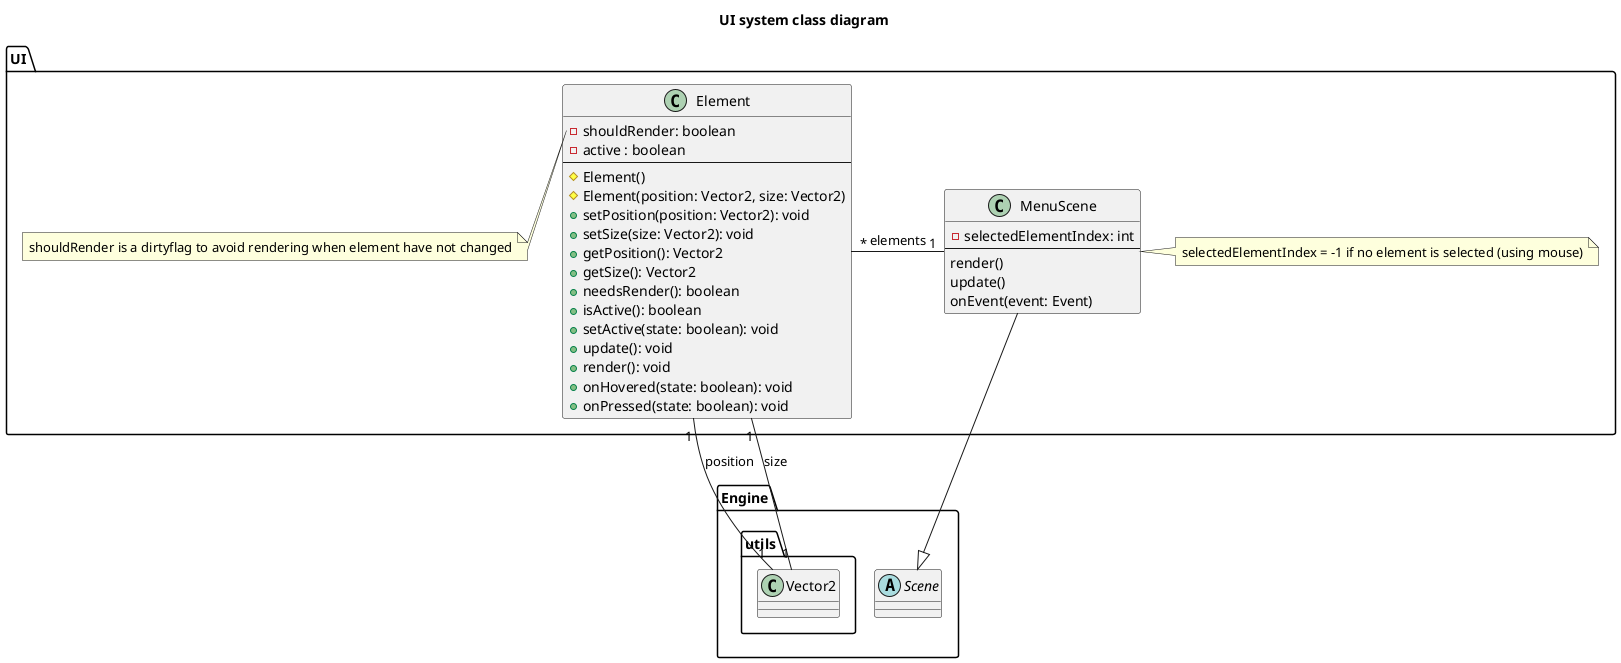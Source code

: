 @startuml
title UI system class diagram

package UI {
    class Element {
        - shouldRender: boolean
        - active : boolean
        ---
        # Element()
        # Element(position: Vector2, size: Vector2)
        + setPosition(position: Vector2): void
        + setSize(size: Vector2): void
        + getPosition(): Vector2
        + getSize(): Vector2
        + needsRender(): boolean
        + isActive(): boolean
        + setActive(state: boolean): void
        + update(): void
        + render(): void
        + onHovered(state: boolean): void
        + onPressed(state: boolean): void
    }
    note left of Element::shouldRender
        shouldRender is a dirtyflag to avoid rendering when element have not changed
    end note

    class MenuScene {
        - selectedElementIndex: int
        ---
        render()
        update()
        onEvent(event: Event)
    }
    note right: selectedElementIndex = -1 if no element is selected (using mouse)
}

package Engine {
    abstract Scene
    package utils {
        class Vector2
        Element "1" -- "1" Vector2: position
        Element "1" -- "1" Vector2: size
    }
}

MenuScene -up-|> Scene
Element "*" -right- "1" MenuScene: elements

@enduml